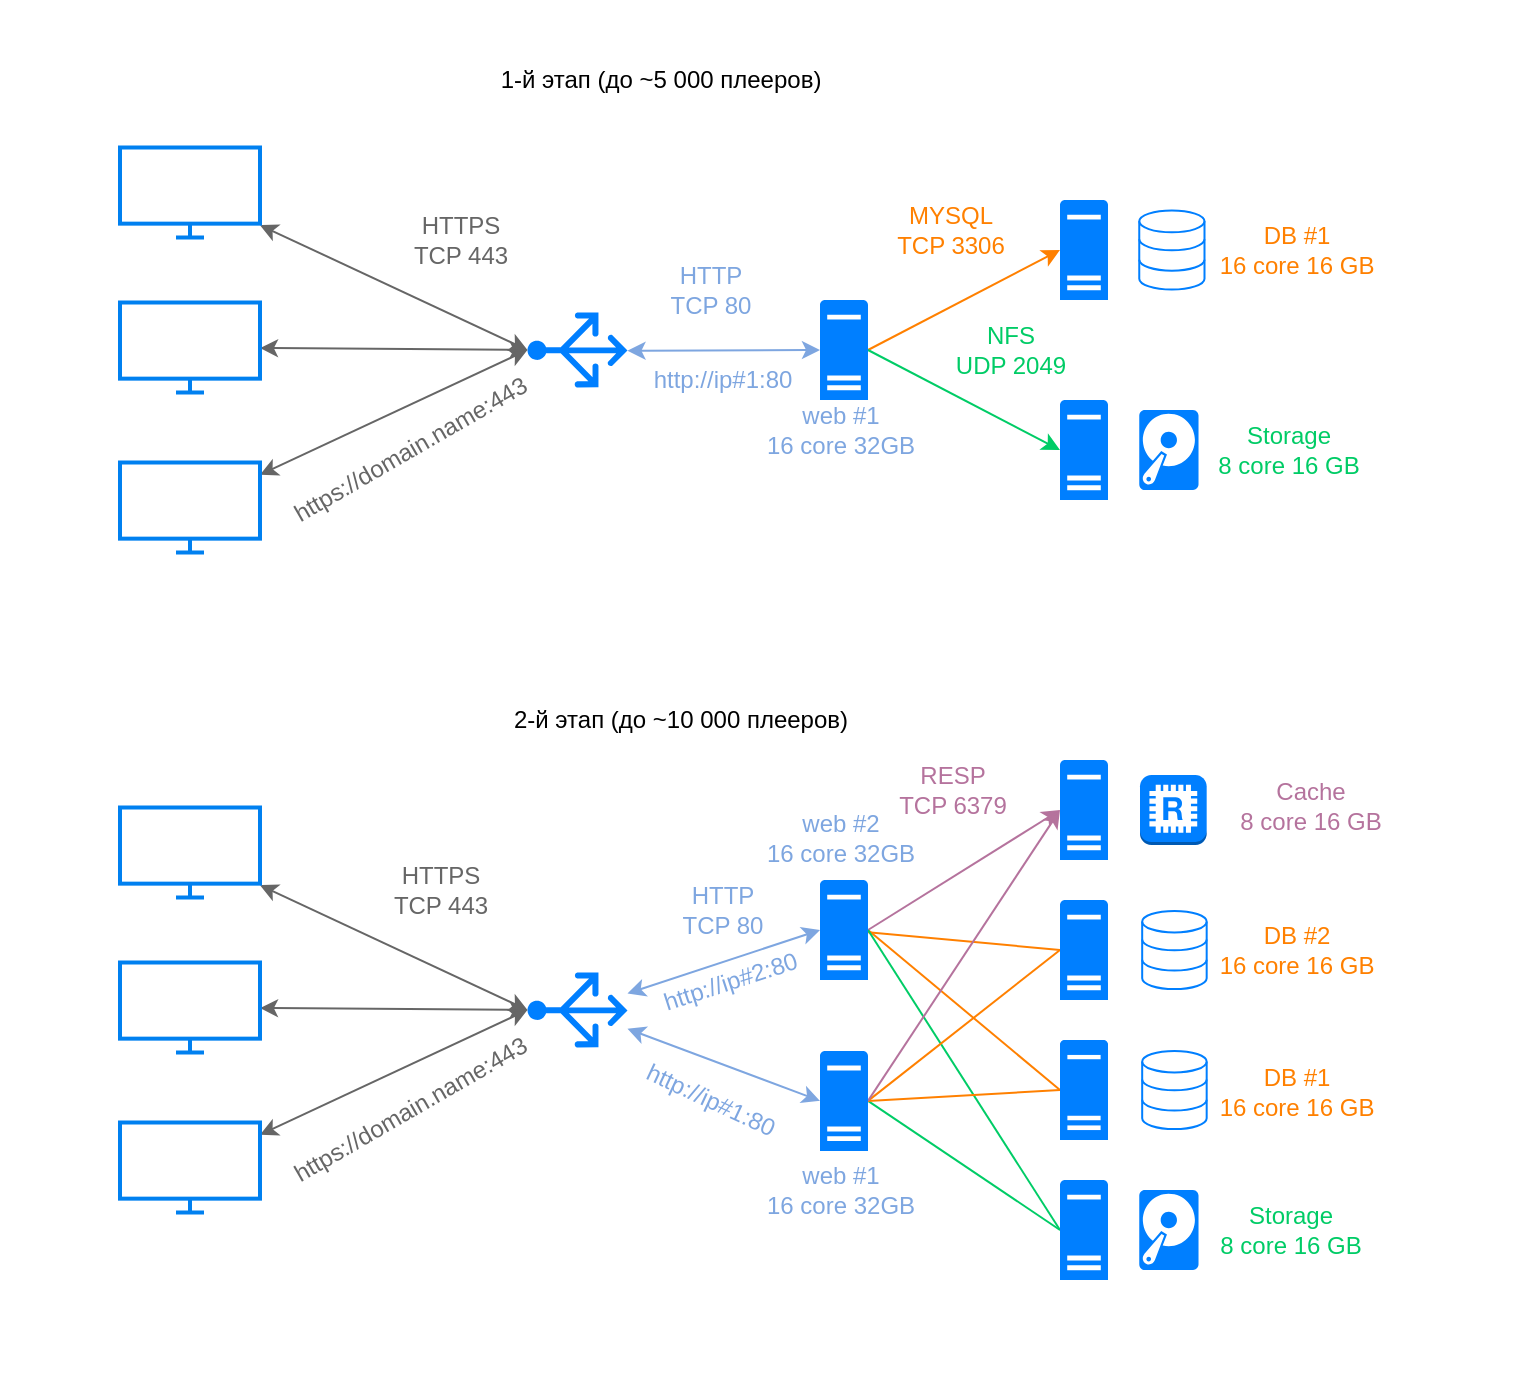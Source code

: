 <mxfile version="17.4.6" type="github"><diagram id="Pb00RL4Q9N37s_ysbvzS" name="Page-1"><mxGraphModel dx="1070" dy="1160" grid="1" gridSize="10" guides="1" tooltips="1" connect="1" arrows="1" fold="1" page="1" pageScale="1" pageWidth="850" pageHeight="1100" math="0" shadow="0"><root><mxCell id="0"/><mxCell id="1" parent="0"/><mxCell id="C6zaaCjLWqSU6kFkRrbi-38" style="edgeStyle=none;rounded=0;orthogonalLoop=1;jettySize=auto;html=1;exitX=0.49;exitY=1;exitDx=0;exitDy=0;exitPerimeter=0;entryX=0;entryY=0.5;entryDx=0;entryDy=0;entryPerimeter=0;endArrow=classic;endFill=1;startArrow=classic;startFill=1;strokeColor=#7EA6E0;" edge="1" parent="1" source="C6zaaCjLWqSU6kFkRrbi-1" target="C6zaaCjLWqSU6kFkRrbi-2"><mxGeometry relative="1" as="geometry"/></mxCell><mxCell id="C6zaaCjLWqSU6kFkRrbi-1" value="" style="verticalLabelPosition=bottom;html=1;verticalAlign=top;align=center;strokeColor=none;fillColor=#007FFF;shape=mxgraph.azure.load_balancer_generic;pointerEvents=1;rotation=-90;" vertex="1" parent="1"><mxGeometry x="320" y="160" width="37.5" height="50" as="geometry"/></mxCell><mxCell id="C6zaaCjLWqSU6kFkRrbi-39" style="edgeStyle=none;rounded=0;orthogonalLoop=1;jettySize=auto;html=1;exitX=1;exitY=0.5;exitDx=0;exitDy=0;exitPerimeter=0;entryX=0;entryY=0.5;entryDx=0;entryDy=0;entryPerimeter=0;endArrow=classic;endFill=1;strokeColor=#FF8000;" edge="1" parent="1" source="C6zaaCjLWqSU6kFkRrbi-2" target="C6zaaCjLWqSU6kFkRrbi-3"><mxGeometry relative="1" as="geometry"/></mxCell><mxCell id="C6zaaCjLWqSU6kFkRrbi-40" style="edgeStyle=none;rounded=0;orthogonalLoop=1;jettySize=auto;html=1;exitX=1;exitY=0.5;exitDx=0;exitDy=0;exitPerimeter=0;entryX=0;entryY=0.5;entryDx=0;entryDy=0;entryPerimeter=0;endArrow=classic;endFill=1;strokeColor=#00CC66;" edge="1" parent="1" source="C6zaaCjLWqSU6kFkRrbi-2" target="C6zaaCjLWqSU6kFkRrbi-4"><mxGeometry relative="1" as="geometry"/></mxCell><mxCell id="C6zaaCjLWqSU6kFkRrbi-2" value="" style="sketch=0;aspect=fixed;pointerEvents=1;shadow=0;dashed=0;html=1;strokeColor=none;labelPosition=center;verticalLabelPosition=bottom;verticalAlign=top;align=center;fillColor=#007FFF;shape=mxgraph.mscae.enterprise.server_generic" vertex="1" parent="1"><mxGeometry x="460" y="160" width="24" height="50" as="geometry"/></mxCell><mxCell id="C6zaaCjLWqSU6kFkRrbi-3" value="" style="sketch=0;aspect=fixed;pointerEvents=1;shadow=0;dashed=0;html=1;strokeColor=none;labelPosition=center;verticalLabelPosition=bottom;verticalAlign=top;align=center;fillColor=#007FFF;shape=mxgraph.mscae.enterprise.server_generic" vertex="1" parent="1"><mxGeometry x="580" y="110" width="24" height="50" as="geometry"/></mxCell><mxCell id="C6zaaCjLWqSU6kFkRrbi-4" value="" style="sketch=0;aspect=fixed;pointerEvents=1;shadow=0;dashed=0;html=1;strokeColor=none;labelPosition=center;verticalLabelPosition=bottom;verticalAlign=top;align=center;fillColor=#007FFF;shape=mxgraph.mscae.enterprise.server_generic" vertex="1" parent="1"><mxGeometry x="580" y="210" width="24" height="50" as="geometry"/></mxCell><mxCell id="C6zaaCjLWqSU6kFkRrbi-22" style="rounded=0;orthogonalLoop=1;jettySize=auto;html=1;entryX=0;entryY=0.5;entryDx=0;entryDy=0;entryPerimeter=0;endArrow=classic;endFill=1;startArrow=classic;startFill=1;strokeColor=#7EA6E0;" edge="1" parent="1" source="C6zaaCjLWqSU6kFkRrbi-5" target="C6zaaCjLWqSU6kFkRrbi-7"><mxGeometry relative="1" as="geometry"/></mxCell><mxCell id="C6zaaCjLWqSU6kFkRrbi-23" style="edgeStyle=none;rounded=0;orthogonalLoop=1;jettySize=auto;html=1;entryX=0;entryY=0.5;entryDx=0;entryDy=0;entryPerimeter=0;endArrow=classic;endFill=1;startArrow=classic;startFill=1;strokeColor=#7EA6E0;" edge="1" parent="1" source="C6zaaCjLWqSU6kFkRrbi-5" target="C6zaaCjLWqSU6kFkRrbi-8"><mxGeometry relative="1" as="geometry"/></mxCell><mxCell id="C6zaaCjLWqSU6kFkRrbi-5" value="" style="verticalLabelPosition=bottom;html=1;verticalAlign=top;align=center;strokeColor=none;fillColor=#007FFF;shape=mxgraph.azure.load_balancer_generic;pointerEvents=1;rotation=-90;" vertex="1" parent="1"><mxGeometry x="320" y="490" width="37.5" height="50" as="geometry"/></mxCell><mxCell id="C6zaaCjLWqSU6kFkRrbi-25" style="edgeStyle=none;rounded=0;orthogonalLoop=1;jettySize=auto;html=1;entryX=0;entryY=0.5;entryDx=0;entryDy=0;entryPerimeter=0;endArrow=none;endFill=0;strokeColor=#FF8000;" edge="1" parent="1" source="C6zaaCjLWqSU6kFkRrbi-7" target="C6zaaCjLWqSU6kFkRrbi-10"><mxGeometry relative="1" as="geometry"/></mxCell><mxCell id="C6zaaCjLWqSU6kFkRrbi-29" style="edgeStyle=none;rounded=0;orthogonalLoop=1;jettySize=auto;html=1;exitX=1;exitY=0.5;exitDx=0;exitDy=0;exitPerimeter=0;entryX=0;entryY=0.5;entryDx=0;entryDy=0;entryPerimeter=0;endArrow=none;endFill=0;strokeColor=#FF8000;" edge="1" parent="1" source="C6zaaCjLWqSU6kFkRrbi-7" target="C6zaaCjLWqSU6kFkRrbi-12"><mxGeometry relative="1" as="geometry"/></mxCell><mxCell id="C6zaaCjLWqSU6kFkRrbi-30" style="edgeStyle=none;rounded=0;orthogonalLoop=1;jettySize=auto;html=1;exitX=1;exitY=0.5;exitDx=0;exitDy=0;exitPerimeter=0;entryX=0;entryY=0.5;entryDx=0;entryDy=0;entryPerimeter=0;endArrow=classic;endFill=1;strokeColor=#B5739D;" edge="1" parent="1" source="C6zaaCjLWqSU6kFkRrbi-7" target="C6zaaCjLWqSU6kFkRrbi-11"><mxGeometry relative="1" as="geometry"/></mxCell><mxCell id="C6zaaCjLWqSU6kFkRrbi-31" style="edgeStyle=none;rounded=0;orthogonalLoop=1;jettySize=auto;html=1;exitX=1;exitY=0.5;exitDx=0;exitDy=0;exitPerimeter=0;entryX=0;entryY=0.5;entryDx=0;entryDy=0;entryPerimeter=0;endArrow=none;endFill=0;strokeColor=#00CC66;" edge="1" parent="1" source="C6zaaCjLWqSU6kFkRrbi-7" target="C6zaaCjLWqSU6kFkRrbi-13"><mxGeometry relative="1" as="geometry"/></mxCell><mxCell id="C6zaaCjLWqSU6kFkRrbi-7" value="" style="sketch=0;aspect=fixed;pointerEvents=1;shadow=0;dashed=0;html=1;strokeColor=none;labelPosition=center;verticalLabelPosition=bottom;verticalAlign=top;align=center;fillColor=#007FFF;shape=mxgraph.mscae.enterprise.server_generic" vertex="1" parent="1"><mxGeometry x="460" y="450" width="24" height="50" as="geometry"/></mxCell><mxCell id="C6zaaCjLWqSU6kFkRrbi-32" style="edgeStyle=none;rounded=0;orthogonalLoop=1;jettySize=auto;html=1;exitX=1;exitY=0.5;exitDx=0;exitDy=0;exitPerimeter=0;entryX=0;entryY=0.5;entryDx=0;entryDy=0;entryPerimeter=0;endArrow=none;endFill=0;strokeColor=#00CC66;" edge="1" parent="1" source="C6zaaCjLWqSU6kFkRrbi-8" target="C6zaaCjLWqSU6kFkRrbi-13"><mxGeometry relative="1" as="geometry"/></mxCell><mxCell id="C6zaaCjLWqSU6kFkRrbi-33" style="edgeStyle=none;rounded=0;orthogonalLoop=1;jettySize=auto;html=1;exitX=1;exitY=0.5;exitDx=0;exitDy=0;exitPerimeter=0;entryX=0;entryY=0.5;entryDx=0;entryDy=0;entryPerimeter=0;endArrow=none;endFill=0;strokeColor=#FF8000;" edge="1" parent="1" source="C6zaaCjLWqSU6kFkRrbi-8" target="C6zaaCjLWqSU6kFkRrbi-12"><mxGeometry relative="1" as="geometry"/></mxCell><mxCell id="C6zaaCjLWqSU6kFkRrbi-34" style="edgeStyle=none;rounded=0;orthogonalLoop=1;jettySize=auto;html=1;exitX=1;exitY=0.5;exitDx=0;exitDy=0;exitPerimeter=0;entryX=0;entryY=0.5;entryDx=0;entryDy=0;entryPerimeter=0;endArrow=none;endFill=0;strokeColor=#FF8000;" edge="1" parent="1" source="C6zaaCjLWqSU6kFkRrbi-8" target="C6zaaCjLWqSU6kFkRrbi-10"><mxGeometry relative="1" as="geometry"/></mxCell><mxCell id="C6zaaCjLWqSU6kFkRrbi-35" style="edgeStyle=none;rounded=0;orthogonalLoop=1;jettySize=auto;html=1;exitX=1;exitY=0.5;exitDx=0;exitDy=0;exitPerimeter=0;entryX=0;entryY=0.5;entryDx=0;entryDy=0;entryPerimeter=0;endArrow=classic;endFill=1;strokeColor=#B5739D;" edge="1" parent="1" source="C6zaaCjLWqSU6kFkRrbi-8" target="C6zaaCjLWqSU6kFkRrbi-11"><mxGeometry relative="1" as="geometry"/></mxCell><mxCell id="C6zaaCjLWqSU6kFkRrbi-8" value="" style="sketch=0;aspect=fixed;pointerEvents=1;shadow=0;dashed=0;html=1;strokeColor=none;labelPosition=center;verticalLabelPosition=bottom;verticalAlign=top;align=center;fillColor=#007FFF;shape=mxgraph.mscae.enterprise.server_generic" vertex="1" parent="1"><mxGeometry x="460" y="535.45" width="24" height="50" as="geometry"/></mxCell><mxCell id="C6zaaCjLWqSU6kFkRrbi-9" value="" style="sketch=0;aspect=fixed;pointerEvents=1;shadow=0;dashed=0;html=1;strokeColor=none;labelPosition=center;verticalLabelPosition=bottom;verticalAlign=top;align=center;fillColor=#007FFF;shape=mxgraph.mscae.enterprise.server_generic" vertex="1" parent="1"><mxGeometry x="580" y="530" width="24" height="50" as="geometry"/></mxCell><mxCell id="C6zaaCjLWqSU6kFkRrbi-10" value="" style="sketch=0;aspect=fixed;pointerEvents=1;shadow=0;dashed=0;html=1;strokeColor=none;labelPosition=center;verticalLabelPosition=bottom;verticalAlign=top;align=center;fillColor=#007FFF;shape=mxgraph.mscae.enterprise.server_generic" vertex="1" parent="1"><mxGeometry x="580" y="460" width="24" height="50" as="geometry"/></mxCell><mxCell id="C6zaaCjLWqSU6kFkRrbi-11" value="" style="sketch=0;aspect=fixed;pointerEvents=1;shadow=0;dashed=0;html=1;strokeColor=none;labelPosition=center;verticalLabelPosition=bottom;verticalAlign=top;align=center;fillColor=#007FFF;shape=mxgraph.mscae.enterprise.server_generic" vertex="1" parent="1"><mxGeometry x="580" y="390" width="24" height="50" as="geometry"/></mxCell><mxCell id="C6zaaCjLWqSU6kFkRrbi-12" value="" style="sketch=0;aspect=fixed;pointerEvents=1;shadow=0;dashed=0;html=1;strokeColor=none;labelPosition=center;verticalLabelPosition=bottom;verticalAlign=top;align=center;fillColor=#007FFF;shape=mxgraph.mscae.enterprise.server_generic" vertex="1" parent="1"><mxGeometry x="580" y="530" width="24" height="50" as="geometry"/></mxCell><mxCell id="C6zaaCjLWqSU6kFkRrbi-13" value="" style="sketch=0;aspect=fixed;pointerEvents=1;shadow=0;dashed=0;html=1;strokeColor=none;labelPosition=center;verticalLabelPosition=bottom;verticalAlign=top;align=center;fillColor=#007FFF;shape=mxgraph.mscae.enterprise.server_generic" vertex="1" parent="1"><mxGeometry x="580" y="600" width="24" height="50" as="geometry"/></mxCell><mxCell id="C6zaaCjLWqSU6kFkRrbi-14" value="" style="html=1;verticalLabelPosition=bottom;align=center;labelBackgroundColor=#ffffff;verticalAlign=top;strokeWidth=1;strokeColor=#007FFF;shadow=0;dashed=0;shape=mxgraph.ios7.icons.data;fillColor=none;" vertex="1" parent="1"><mxGeometry x="619.63" y="115.23" width="32.62" height="39.55" as="geometry"/></mxCell><mxCell id="C6zaaCjLWqSU6kFkRrbi-15" value="" style="html=1;verticalLabelPosition=bottom;align=center;labelBackgroundColor=#ffffff;verticalAlign=top;strokeWidth=1;strokeColor=#007FFF;shadow=0;dashed=0;shape=mxgraph.ios7.icons.data;fillColor=none;" vertex="1" parent="1"><mxGeometry x="621.09" y="465.45" width="32.25" height="39.1" as="geometry"/></mxCell><mxCell id="C6zaaCjLWqSU6kFkRrbi-16" value="" style="html=1;verticalLabelPosition=bottom;align=center;labelBackgroundColor=#ffffff;verticalAlign=top;strokeWidth=1;strokeColor=#007FFF;shadow=0;dashed=0;shape=mxgraph.ios7.icons.data;fillColor=none;" vertex="1" parent="1"><mxGeometry x="621.09" y="535.45" width="32.25" height="39.1" as="geometry"/></mxCell><mxCell id="C6zaaCjLWqSU6kFkRrbi-17" value="" style="sketch=0;pointerEvents=1;shadow=0;dashed=0;html=1;strokeColor=none;fillColor=#007FFF;labelPosition=center;verticalLabelPosition=bottom;verticalAlign=top;outlineConnect=0;align=center;shape=mxgraph.office.devices.hard_disk;" vertex="1" parent="1"><mxGeometry x="619.63" y="215" width="29.63" height="40" as="geometry"/></mxCell><mxCell id="C6zaaCjLWqSU6kFkRrbi-18" value="" style="sketch=0;pointerEvents=1;shadow=0;dashed=0;html=1;strokeColor=none;fillColor=#007FFF;labelPosition=center;verticalLabelPosition=bottom;verticalAlign=top;outlineConnect=0;align=center;shape=mxgraph.office.devices.hard_disk;" vertex="1" parent="1"><mxGeometry x="619.63" y="605" width="29.63" height="40" as="geometry"/></mxCell><mxCell id="C6zaaCjLWqSU6kFkRrbi-19" value="" style="outlineConnect=0;dashed=0;verticalLabelPosition=bottom;verticalAlign=top;align=center;html=1;shape=mxgraph.aws3.redis;fillColor=#007FFF;gradientColor=none;strokeColor=#007FFF;strokeWidth=1;" vertex="1" parent="1"><mxGeometry x="620" y="397.5" width="33.34" height="35" as="geometry"/></mxCell><mxCell id="C6zaaCjLWqSU6kFkRrbi-20" value="1-й этап (до ~5 000 плееров)" style="text;html=1;align=center;verticalAlign=middle;resizable=0;points=[];autosize=1;strokeColor=none;fillColor=none;" vertex="1" parent="1"><mxGeometry x="290" y="40" width="180" height="20" as="geometry"/></mxCell><mxCell id="C6zaaCjLWqSU6kFkRrbi-21" value="2-й этап (до ~10 000 плееров)" style="text;html=1;align=center;verticalAlign=middle;resizable=0;points=[];autosize=1;strokeColor=none;fillColor=none;" vertex="1" parent="1"><mxGeometry x="300" y="360" width="180" height="20" as="geometry"/></mxCell><mxCell id="C6zaaCjLWqSU6kFkRrbi-41" value="NFS&lt;br&gt;UDP 2049" style="text;html=1;align=center;verticalAlign=middle;resizable=0;points=[];autosize=1;strokeColor=none;fillColor=none;fontColor=#00CC66;" vertex="1" parent="1"><mxGeometry x="520" y="170" width="70" height="30" as="geometry"/></mxCell><mxCell id="C6zaaCjLWqSU6kFkRrbi-43" value="MYSQL&lt;br&gt;TCP 3306" style="text;html=1;align=center;verticalAlign=middle;resizable=0;points=[];autosize=1;strokeColor=none;fillColor=none;fontColor=#FF8000;" vertex="1" parent="1"><mxGeometry x="490" y="110" width="70" height="30" as="geometry"/></mxCell><mxCell id="C6zaaCjLWqSU6kFkRrbi-44" value="HTTP&lt;br&gt;TCP 80" style="text;html=1;align=center;verticalAlign=middle;resizable=0;points=[];autosize=1;strokeColor=none;fillColor=none;fontColor=#7EA6E0;" vertex="1" parent="1"><mxGeometry x="375" y="140" width="60" height="30" as="geometry"/></mxCell><mxCell id="C6zaaCjLWqSU6kFkRrbi-45" value="HTTPS&lt;br&gt;TCP 443" style="text;html=1;align=center;verticalAlign=middle;resizable=0;points=[];autosize=1;strokeColor=none;fillColor=none;fontColor=#666666;" vertex="1" parent="1"><mxGeometry x="250" y="115.23" width="60" height="30" as="geometry"/></mxCell><mxCell id="C6zaaCjLWqSU6kFkRrbi-46" value="https://domain.name:443" style="text;html=1;align=center;verticalAlign=middle;resizable=0;points=[];autosize=1;strokeColor=none;fillColor=none;rotation=-30;fontColor=#666666;" vertex="1" parent="1"><mxGeometry x="180" y="225" width="150" height="20" as="geometry"/></mxCell><mxCell id="C6zaaCjLWqSU6kFkRrbi-50" style="edgeStyle=none;rounded=0;orthogonalLoop=1;jettySize=auto;html=1;entryX=0.5;entryY=0;entryDx=0;entryDy=0;entryPerimeter=0;endArrow=classic;endFill=1;startArrow=classic;startFill=1;strokeColor=#666666;" edge="1" parent="1" source="C6zaaCjLWqSU6kFkRrbi-47" target="C6zaaCjLWqSU6kFkRrbi-1"><mxGeometry relative="1" as="geometry"/></mxCell><mxCell id="C6zaaCjLWqSU6kFkRrbi-47" value="" style="html=1;verticalLabelPosition=bottom;align=center;labelBackgroundColor=#ffffff;verticalAlign=top;strokeWidth=2;strokeColor=#0080F0;shadow=0;dashed=0;shape=mxgraph.ios7.icons.monitor;fillColor=none;" vertex="1" parent="1"><mxGeometry x="110" y="83.75" width="70" height="45" as="geometry"/></mxCell><mxCell id="C6zaaCjLWqSU6kFkRrbi-51" style="edgeStyle=none;rounded=0;orthogonalLoop=1;jettySize=auto;html=1;entryX=0.5;entryY=0;entryDx=0;entryDy=0;entryPerimeter=0;endArrow=classic;endFill=1;startArrow=classic;startFill=1;strokeColor=#666666;" edge="1" parent="1" source="C6zaaCjLWqSU6kFkRrbi-48" target="C6zaaCjLWqSU6kFkRrbi-1"><mxGeometry relative="1" as="geometry"/></mxCell><mxCell id="C6zaaCjLWqSU6kFkRrbi-48" value="" style="html=1;verticalLabelPosition=bottom;align=center;labelBackgroundColor=#ffffff;verticalAlign=top;strokeWidth=2;strokeColor=#0080F0;shadow=0;dashed=0;shape=mxgraph.ios7.icons.monitor;fillColor=none;" vertex="1" parent="1"><mxGeometry x="110" y="161.25" width="70" height="45" as="geometry"/></mxCell><mxCell id="C6zaaCjLWqSU6kFkRrbi-52" style="edgeStyle=none;rounded=0;orthogonalLoop=1;jettySize=auto;html=1;entryX=0.5;entryY=0;entryDx=0;entryDy=0;entryPerimeter=0;endArrow=classic;endFill=1;startArrow=classic;startFill=1;strokeColor=#666666;" edge="1" parent="1" source="C6zaaCjLWqSU6kFkRrbi-49" target="C6zaaCjLWqSU6kFkRrbi-1"><mxGeometry relative="1" as="geometry"/></mxCell><mxCell id="C6zaaCjLWqSU6kFkRrbi-49" value="" style="html=1;verticalLabelPosition=bottom;align=center;labelBackgroundColor=#ffffff;verticalAlign=top;strokeWidth=2;strokeColor=#0080F0;shadow=0;dashed=0;shape=mxgraph.ios7.icons.monitor;fillColor=none;" vertex="1" parent="1"><mxGeometry x="110" y="241.25" width="70" height="45" as="geometry"/></mxCell><mxCell id="C6zaaCjLWqSU6kFkRrbi-53" value="HTTPS&lt;br&gt;TCP 443" style="text;html=1;align=center;verticalAlign=middle;resizable=0;points=[];autosize=1;strokeColor=none;fillColor=none;fontColor=#666666;" vertex="1" parent="1"><mxGeometry x="240" y="440" width="60" height="30" as="geometry"/></mxCell><mxCell id="C6zaaCjLWqSU6kFkRrbi-54" value="https://domain.name:443" style="text;html=1;align=center;verticalAlign=middle;resizable=0;points=[];autosize=1;strokeColor=none;fillColor=none;rotation=-30;fontColor=#666666;" vertex="1" parent="1"><mxGeometry x="180" y="555" width="150" height="20" as="geometry"/></mxCell><mxCell id="C6zaaCjLWqSU6kFkRrbi-55" style="edgeStyle=none;rounded=0;orthogonalLoop=1;jettySize=auto;html=1;entryX=0.5;entryY=0;entryDx=0;entryDy=0;entryPerimeter=0;endArrow=classic;endFill=1;startArrow=classic;startFill=1;strokeColor=#666666;" edge="1" source="C6zaaCjLWqSU6kFkRrbi-56" parent="1"><mxGeometry relative="1" as="geometry"><mxPoint x="313.75" y="515" as="targetPoint"/></mxGeometry></mxCell><mxCell id="C6zaaCjLWqSU6kFkRrbi-56" value="" style="html=1;verticalLabelPosition=bottom;align=center;labelBackgroundColor=#ffffff;verticalAlign=top;strokeWidth=2;strokeColor=#0080F0;shadow=0;dashed=0;shape=mxgraph.ios7.icons.monitor;fillColor=none;" vertex="1" parent="1"><mxGeometry x="110" y="413.75" width="70" height="45" as="geometry"/></mxCell><mxCell id="C6zaaCjLWqSU6kFkRrbi-57" style="edgeStyle=none;rounded=0;orthogonalLoop=1;jettySize=auto;html=1;entryX=0.5;entryY=0;entryDx=0;entryDy=0;entryPerimeter=0;endArrow=classic;endFill=1;startArrow=classic;startFill=1;strokeColor=#666666;" edge="1" source="C6zaaCjLWqSU6kFkRrbi-58" parent="1"><mxGeometry relative="1" as="geometry"><mxPoint x="313.75" y="515" as="targetPoint"/></mxGeometry></mxCell><mxCell id="C6zaaCjLWqSU6kFkRrbi-58" value="" style="html=1;verticalLabelPosition=bottom;align=center;labelBackgroundColor=#ffffff;verticalAlign=top;strokeWidth=2;strokeColor=#0080F0;shadow=0;dashed=0;shape=mxgraph.ios7.icons.monitor;fillColor=none;" vertex="1" parent="1"><mxGeometry x="110" y="491.25" width="70" height="45" as="geometry"/></mxCell><mxCell id="C6zaaCjLWqSU6kFkRrbi-59" style="edgeStyle=none;rounded=0;orthogonalLoop=1;jettySize=auto;html=1;entryX=0.5;entryY=0;entryDx=0;entryDy=0;entryPerimeter=0;endArrow=classic;endFill=1;startArrow=classic;startFill=1;strokeColor=#666666;" edge="1" source="C6zaaCjLWqSU6kFkRrbi-60" parent="1"><mxGeometry relative="1" as="geometry"><mxPoint x="313.75" y="515" as="targetPoint"/></mxGeometry></mxCell><mxCell id="C6zaaCjLWqSU6kFkRrbi-60" value="" style="html=1;verticalLabelPosition=bottom;align=center;labelBackgroundColor=#ffffff;verticalAlign=top;strokeWidth=2;strokeColor=#0080F0;shadow=0;dashed=0;shape=mxgraph.ios7.icons.monitor;fillColor=none;" vertex="1" parent="1"><mxGeometry x="110" y="571.25" width="70" height="45" as="geometry"/></mxCell><mxCell id="C6zaaCjLWqSU6kFkRrbi-61" value="RESP&lt;br&gt;TCP 6379" style="text;html=1;align=center;verticalAlign=middle;resizable=0;points=[];autosize=1;strokeColor=none;fillColor=none;fontColor=#B5739D;" vertex="1" parent="1"><mxGeometry x="491.12" y="390" width="70" height="30" as="geometry"/></mxCell><mxCell id="C6zaaCjLWqSU6kFkRrbi-63" value="HTTP&lt;br&gt;TCP 80" style="text;html=1;align=center;verticalAlign=middle;resizable=0;points=[];autosize=1;strokeColor=none;fillColor=none;fontColor=#7EA6E0;" vertex="1" parent="1"><mxGeometry x="381.12" y="450" width="60" height="30" as="geometry"/></mxCell><mxCell id="C6zaaCjLWqSU6kFkRrbi-64" value="http://ip#1:80" style="text;html=1;align=center;verticalAlign=middle;resizable=0;points=[];autosize=1;strokeColor=none;fillColor=none;fontColor=#7EA6E0;" vertex="1" parent="1"><mxGeometry x="371.12" y="190" width="80" height="20" as="geometry"/></mxCell><mxCell id="C6zaaCjLWqSU6kFkRrbi-65" value="http://ip#1:80" style="text;html=1;align=center;verticalAlign=middle;resizable=0;points=[];autosize=1;strokeColor=none;fillColor=none;fontColor=#7EA6E0;rotation=25;" vertex="1" parent="1"><mxGeometry x="365" y="550" width="80" height="20" as="geometry"/></mxCell><mxCell id="C6zaaCjLWqSU6kFkRrbi-66" value="Storage&lt;br&gt;8 core 16 GB" style="text;html=1;align=center;verticalAlign=middle;resizable=0;points=[];autosize=1;strokeColor=none;fillColor=none;fontColor=#00CC66;" vertex="1" parent="1"><mxGeometry x="649.26" y="220" width="90" height="30" as="geometry"/></mxCell><mxCell id="C6zaaCjLWqSU6kFkRrbi-67" value="Storage&lt;br&gt;8 core 16 GB" style="text;html=1;align=center;verticalAlign=middle;resizable=0;points=[];autosize=1;strokeColor=none;fillColor=none;fontColor=#00CC66;" vertex="1" parent="1"><mxGeometry x="650" y="610" width="90" height="30" as="geometry"/></mxCell><mxCell id="C6zaaCjLWqSU6kFkRrbi-68" value="DB #1&lt;br&gt;16 core 16 GB" style="text;html=1;align=center;verticalAlign=middle;resizable=0;points=[];autosize=1;strokeColor=none;fillColor=none;fontColor=#FF8000;" vertex="1" parent="1"><mxGeometry x="653.34" y="541.25" width="90" height="30" as="geometry"/></mxCell><mxCell id="C6zaaCjLWqSU6kFkRrbi-69" value="DB #2&lt;br&gt;16 core 16 GB" style="text;html=1;align=center;verticalAlign=middle;resizable=0;points=[];autosize=1;strokeColor=none;fillColor=none;fontColor=#FF8000;" vertex="1" parent="1"><mxGeometry x="653.34" y="470" width="90" height="30" as="geometry"/></mxCell><mxCell id="C6zaaCjLWqSU6kFkRrbi-70" value="DB #1&lt;br&gt;16 core 16 GB" style="text;html=1;align=center;verticalAlign=middle;resizable=0;points=[];autosize=1;strokeColor=none;fillColor=none;fontColor=#FF8000;" vertex="1" parent="1"><mxGeometry x="653.34" y="120" width="90" height="30" as="geometry"/></mxCell><mxCell id="C6zaaCjLWqSU6kFkRrbi-71" value="Cache&lt;br&gt;8 core 16 GB" style="text;html=1;align=center;verticalAlign=middle;resizable=0;points=[];autosize=1;strokeColor=none;fillColor=none;fontColor=#B5739D;" vertex="1" parent="1"><mxGeometry x="660" y="397.5" width="90" height="30" as="geometry"/></mxCell><mxCell id="C6zaaCjLWqSU6kFkRrbi-72" value="web #2&lt;br&gt;16 core 32GB" style="text;html=1;align=center;verticalAlign=middle;resizable=0;points=[];autosize=1;strokeColor=none;fillColor=none;fontColor=#7EA6E0;" vertex="1" parent="1"><mxGeometry x="425" y="413.75" width="90" height="30" as="geometry"/></mxCell><mxCell id="C6zaaCjLWqSU6kFkRrbi-73" value="web #1&lt;br&gt;16 core 32GB" style="text;html=1;align=center;verticalAlign=middle;resizable=0;points=[];autosize=1;strokeColor=none;fillColor=none;fontColor=#7EA6E0;" vertex="1" parent="1"><mxGeometry x="425" y="590" width="90" height="30" as="geometry"/></mxCell><mxCell id="C6zaaCjLWqSU6kFkRrbi-74" value="web #1&lt;br&gt;16 core 32GB" style="text;html=1;align=center;verticalAlign=middle;resizable=0;points=[];autosize=1;strokeColor=none;fillColor=none;fontColor=#7EA6E0;" vertex="1" parent="1"><mxGeometry x="425" y="210" width="90" height="30" as="geometry"/></mxCell><mxCell id="C6zaaCjLWqSU6kFkRrbi-75" value="http://ip#2:80" style="text;html=1;align=center;verticalAlign=middle;resizable=0;points=[];autosize=1;strokeColor=none;fillColor=none;fontColor=#7EA6E0;rotation=-18;" vertex="1" parent="1"><mxGeometry x="375" y="491.25" width="80" height="20" as="geometry"/></mxCell><mxCell id="C6zaaCjLWqSU6kFkRrbi-76" value="" style="rounded=0;whiteSpace=wrap;html=1;fontColor=#FF8000;strokeColor=none;strokeWidth=1;fillColor=none;" vertex="1" parent="1"><mxGeometry x="50" y="10" width="760" height="690" as="geometry"/></mxCell></root></mxGraphModel></diagram></mxfile>